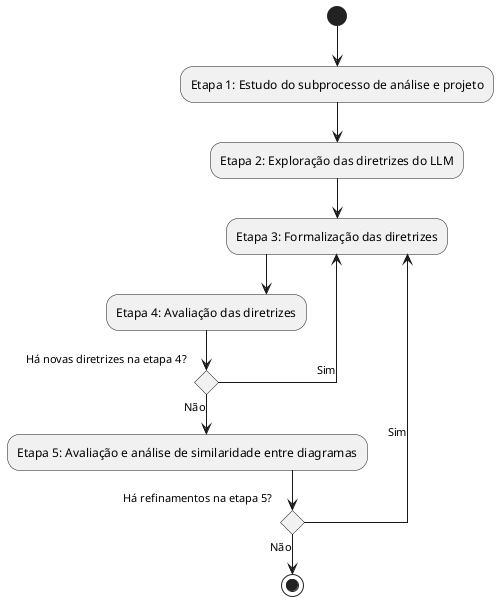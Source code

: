 @startuml diagAtividades-Metodologia
!pragma useBetaStyle true
skinparam linetype ortho
skinparam shadowing false
skinparam monochrome true
top to bottom direction

<style>
activityDiagram {
  activity {
    RoundCorner 0
  }
}
</style>
skinparam Shadowing false

(*) --> "Etapa 1: Estudo do subprocesso de análise e projeto" as e1
e1  --> "Etapa 2: Exploração das diretrizes do LLM"           as e2
e2  --> "Etapa 3: Formalização das diretrizes"                as e3
e3  --> "Etapa 4: Avaliação das diretrizes"                            as e4

if Há novas diretrizes na etapa 4? then
  -->[Sim]  e3
else
  -->[Não] "Etapa 5: Avaliação e análise de similaridade entre diagramas"          as e5                        
endif

if "Há refinamentos na etapa 5?" then
  -->[Sim]  e3
else
  -->[Não](*)                        
endif
